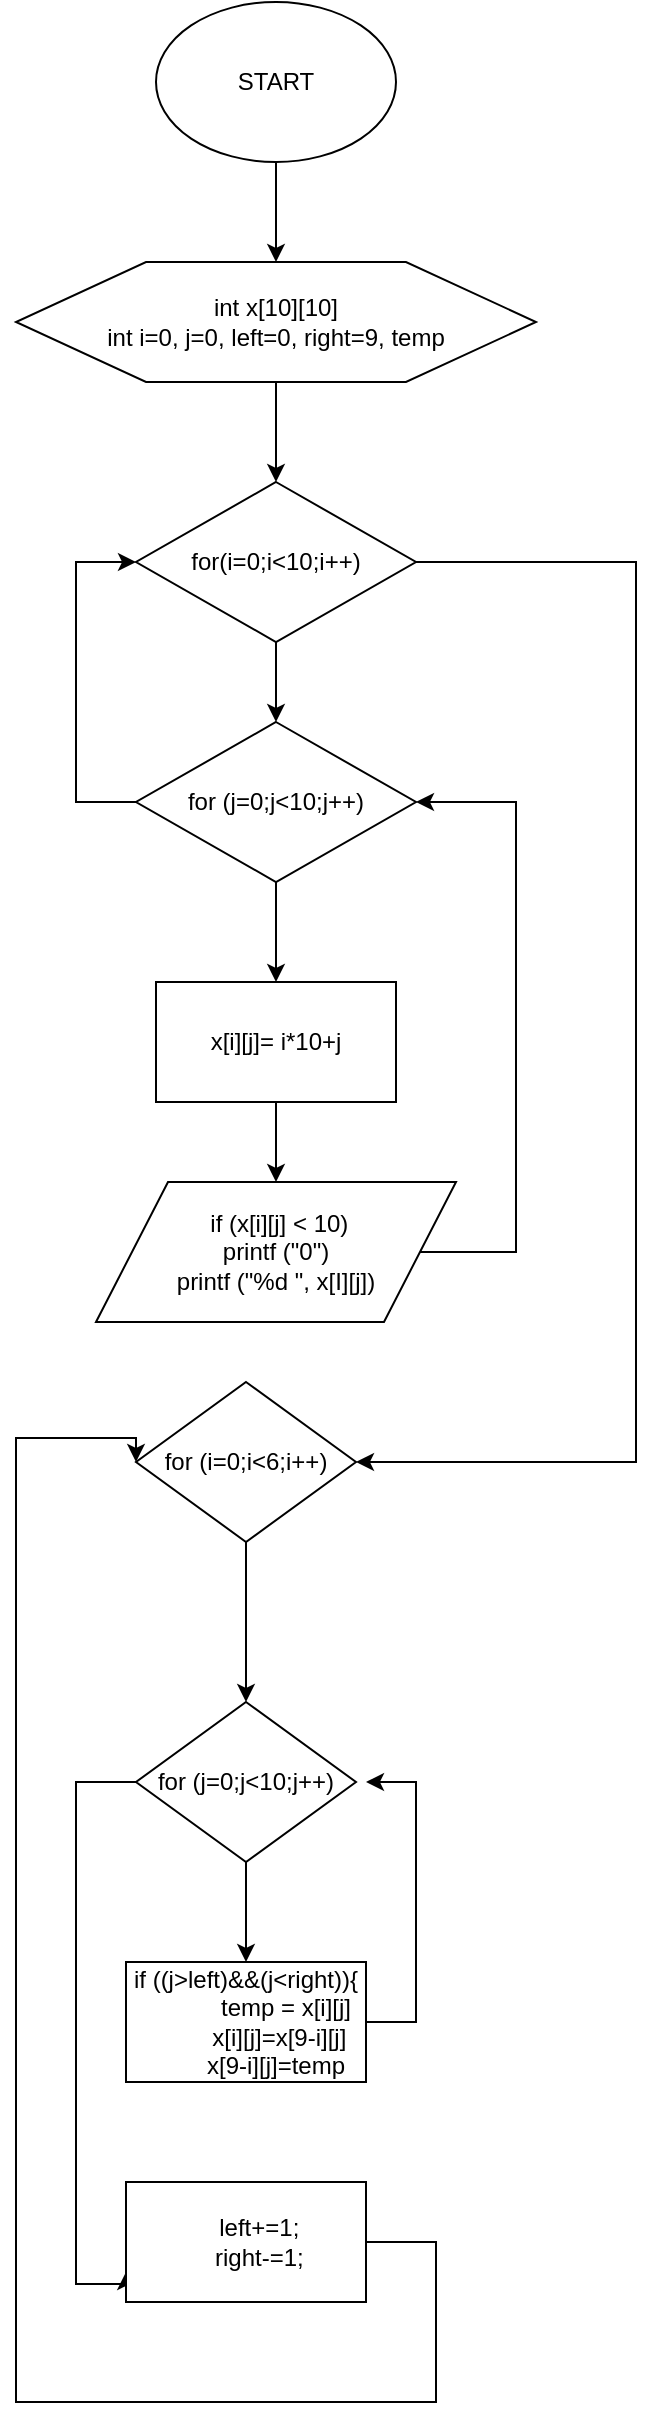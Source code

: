 <mxfile version="12.8.1"><diagram id="Ai_gP8CYMKHs-EGJZ-dn" name="Page-1"><mxGraphModel grid="1" dx="1493" dy="428" gridSize="10" guides="1" tooltips="1" connect="1" arrows="1" fold="1" page="1" pageScale="1" pageWidth="827" pageHeight="1169" math="0" shadow="0"><root><mxCell id="0"/><mxCell id="1" parent="0"/><mxCell id="h5xnxjB4VpKSOe4a0wZf-3" value="" parent="1" style="edgeStyle=orthogonalEdgeStyle;rounded=0;orthogonalLoop=1;jettySize=auto;html=1;" edge="1" source="h5xnxjB4VpKSOe4a0wZf-1" target="h5xnxjB4VpKSOe4a0wZf-2"><mxGeometry as="geometry" relative="1"/></mxCell><mxCell id="h5xnxjB4VpKSOe4a0wZf-1" value="START" parent="1" style="ellipse;whiteSpace=wrap;html=1;" vertex="1"><mxGeometry as="geometry" height="80" width="120" x="20" y="30"/></mxCell><mxCell id="h5xnxjB4VpKSOe4a0wZf-20" value="" parent="1" style="edgeStyle=orthogonalEdgeStyle;rounded=0;orthogonalLoop=1;jettySize=auto;html=1;" edge="1" source="h5xnxjB4VpKSOe4a0wZf-2" target="h5xnxjB4VpKSOe4a0wZf-6"><mxGeometry as="geometry" relative="1"/></mxCell><mxCell id="h5xnxjB4VpKSOe4a0wZf-2" value="int x[10][10]&lt;br&gt;int i=0, j=0, left=0, right=9, temp" parent="1" style="shape=hexagon;perimeter=hexagonPerimeter2;whiteSpace=wrap;html=1;" vertex="1"><mxGeometry as="geometry" height="60" width="260" x="-50" y="160"/></mxCell><mxCell id="h5xnxjB4VpKSOe4a0wZf-10" value="" parent="1" style="edgeStyle=orthogonalEdgeStyle;rounded=0;orthogonalLoop=1;jettySize=auto;html=1;" edge="1" source="h5xnxjB4VpKSOe4a0wZf-6" target="h5xnxjB4VpKSOe4a0wZf-9"><mxGeometry as="geometry" relative="1"/></mxCell><mxCell id="h5xnxjB4VpKSOe4a0wZf-24" value="" parent="1" style="edgeStyle=orthogonalEdgeStyle;rounded=0;orthogonalLoop=1;jettySize=auto;html=1;entryX=1;entryY=0.5;entryDx=0;entryDy=0;" edge="1" source="h5xnxjB4VpKSOe4a0wZf-6" target="h5xnxjB4VpKSOe4a0wZf-26"><mxGeometry as="geometry" relative="1"><mxPoint as="targetPoint" x="250" y="780"/><Array as="points"><mxPoint x="260" y="310"/><mxPoint x="260" y="760"/></Array></mxGeometry></mxCell><mxCell id="h5xnxjB4VpKSOe4a0wZf-6" value="for(i=0;i&amp;lt;10;i++)" parent="1" style="rhombus;whiteSpace=wrap;html=1;" vertex="1"><mxGeometry as="geometry" height="80" width="140" x="10" y="270"/></mxCell><mxCell id="h5xnxjB4VpKSOe4a0wZf-15" value="" parent="1" style="edgeStyle=orthogonalEdgeStyle;rounded=0;orthogonalLoop=1;jettySize=auto;html=1;" edge="1" source="h5xnxjB4VpKSOe4a0wZf-9" target="h5xnxjB4VpKSOe4a0wZf-14"><mxGeometry as="geometry" relative="1"/></mxCell><mxCell id="h5xnxjB4VpKSOe4a0wZf-22" value="" parent="1" style="edgeStyle=orthogonalEdgeStyle;rounded=0;orthogonalLoop=1;jettySize=auto;html=1;entryX=0;entryY=0.5;entryDx=0;entryDy=0;" edge="1" source="h5xnxjB4VpKSOe4a0wZf-9" target="h5xnxjB4VpKSOe4a0wZf-6"><mxGeometry as="geometry" relative="1"><mxPoint as="targetPoint" x="-10" y="310"/><Array as="points"><mxPoint x="-20" y="430"/><mxPoint x="-20" y="310"/></Array></mxGeometry></mxCell><mxCell id="h5xnxjB4VpKSOe4a0wZf-9" value="for (j=0;j&amp;lt;10;j++)" parent="1" style="rhombus;whiteSpace=wrap;html=1;" vertex="1"><mxGeometry as="geometry" height="80" width="140" x="10" y="390"/></mxCell><mxCell id="h5xnxjB4VpKSOe4a0wZf-17" value="" parent="1" style="edgeStyle=orthogonalEdgeStyle;rounded=0;orthogonalLoop=1;jettySize=auto;html=1;" edge="1" source="h5xnxjB4VpKSOe4a0wZf-14" target="h5xnxjB4VpKSOe4a0wZf-16"><mxGeometry as="geometry" relative="1"/></mxCell><mxCell id="h5xnxjB4VpKSOe4a0wZf-14" value="x[i][j]= i*10+j" parent="1" style="rounded=0;whiteSpace=wrap;html=1;" vertex="1"><mxGeometry as="geometry" height="60" width="120" x="20" y="520"/></mxCell><mxCell id="h5xnxjB4VpKSOe4a0wZf-19" value="" parent="1" style="edgeStyle=orthogonalEdgeStyle;rounded=0;orthogonalLoop=1;jettySize=auto;html=1;" edge="1" source="h5xnxjB4VpKSOe4a0wZf-16"><mxGeometry as="geometry" relative="1"><mxPoint as="targetPoint" x="150" y="430"/><Array as="points"><mxPoint x="200" y="655"/><mxPoint x="200" y="430"/><mxPoint x="152" y="430"/></Array></mxGeometry></mxCell><mxCell id="h5xnxjB4VpKSOe4a0wZf-16" value="&amp;nbsp;if (x[i][j] &amp;lt; 10)&lt;br&gt;printf (&quot;0&quot;)&lt;br&gt;printf (&quot;%d &quot;, x[I][j])" parent="1" style="shape=parallelogram;perimeter=parallelogramPerimeter;whiteSpace=wrap;html=1;" vertex="1"><mxGeometry as="geometry" height="70" width="180" x="-10" y="620"/></mxCell><mxCell id="h5xnxjB4VpKSOe4a0wZf-28" value="" parent="1" style="edgeStyle=orthogonalEdgeStyle;rounded=0;orthogonalLoop=1;jettySize=auto;html=1;" edge="1" source="h5xnxjB4VpKSOe4a0wZf-26" target="h5xnxjB4VpKSOe4a0wZf-27"><mxGeometry as="geometry" relative="1"/></mxCell><mxCell id="h5xnxjB4VpKSOe4a0wZf-26" value="for (i=0;i&amp;lt;6;i++)" parent="1" style="rhombus;whiteSpace=wrap;html=1;" vertex="1"><mxGeometry as="geometry" height="80" width="110" x="10" y="720"/></mxCell><mxCell id="h5xnxjB4VpKSOe4a0wZf-31" value="" parent="1" style="edgeStyle=orthogonalEdgeStyle;rounded=0;orthogonalLoop=1;jettySize=auto;html=1;" edge="1" source="h5xnxjB4VpKSOe4a0wZf-27" target="h5xnxjB4VpKSOe4a0wZf-30"><mxGeometry as="geometry" relative="1"/></mxCell><mxCell id="h5xnxjB4VpKSOe4a0wZf-36" value="" parent="1" style="edgeStyle=orthogonalEdgeStyle;rounded=0;orthogonalLoop=1;jettySize=auto;html=1;entryX=0;entryY=0.75;entryDx=0;entryDy=0;" edge="1" source="h5xnxjB4VpKSOe4a0wZf-27" target="h5xnxjB4VpKSOe4a0wZf-34"><mxGeometry as="geometry" relative="1"><mxPoint as="targetPoint" x="-10" y="1171"/><Array as="points"><mxPoint x="-20" y="920"/><mxPoint x="-20" y="1171"/><mxPoint x="5" y="1171"/></Array></mxGeometry></mxCell><mxCell id="h5xnxjB4VpKSOe4a0wZf-27" value="for (j=0;j&amp;lt;10;j++)" parent="1" style="rhombus;whiteSpace=wrap;html=1;" vertex="1"><mxGeometry as="geometry" height="80" width="110" x="10" y="880"/></mxCell><mxCell id="h5xnxjB4VpKSOe4a0wZf-33" value="" parent="1" style="edgeStyle=orthogonalEdgeStyle;rounded=0;orthogonalLoop=1;jettySize=auto;html=1;" edge="1" source="h5xnxjB4VpKSOe4a0wZf-30"><mxGeometry as="geometry" relative="1"><mxPoint as="targetPoint" x="125" y="920"/><Array as="points"><mxPoint x="150" y="1040"/><mxPoint x="150" y="920"/></Array></mxGeometry></mxCell><mxCell id="h5xnxjB4VpKSOe4a0wZf-30" value="if ((j&amp;gt;left)&amp;amp;&amp;amp;(j&amp;lt;right)){&lt;br&gt;&amp;nbsp;&amp;nbsp;&amp;nbsp;&amp;nbsp;&amp;nbsp;&amp;nbsp;&amp;nbsp;&amp;nbsp;&amp;nbsp;&amp;nbsp;&amp;nbsp; temp = x[i][j]&lt;br&gt;&amp;nbsp;&amp;nbsp;&amp;nbsp;&amp;nbsp;&amp;nbsp;&amp;nbsp;&amp;nbsp;&amp;nbsp;&amp;nbsp;&amp;nbsp;&amp;nbsp; x[i][j]=x[9-i][j] &amp;nbsp; &amp;nbsp; &amp;nbsp; &amp;nbsp; &amp;nbsp;&amp;nbsp; x[9-i][j]=temp" parent="1" style="rounded=0;whiteSpace=wrap;html=1;" vertex="1"><mxGeometry as="geometry" height="60" width="120" x="5" y="1010"/></mxCell><mxCell id="h5xnxjB4VpKSOe4a0wZf-38" value="" parent="1" style="edgeStyle=orthogonalEdgeStyle;rounded=0;orthogonalLoop=1;jettySize=auto;html=1;entryX=0;entryY=0.5;entryDx=0;entryDy=0;" edge="1" source="h5xnxjB4VpKSOe4a0wZf-34" target="h5xnxjB4VpKSOe4a0wZf-26"><mxGeometry as="geometry" relative="1"><mxPoint as="targetPoint" x="-40" y="748"/><Array as="points"><mxPoint x="160" y="1150"/><mxPoint x="160" y="1230"/><mxPoint x="-50" y="1230"/><mxPoint x="-50" y="748"/><mxPoint x="10" y="748"/></Array></mxGeometry></mxCell><mxCell id="h5xnxjB4VpKSOe4a0wZf-34" value="&amp;nbsp;&amp;nbsp;&amp;nbsp; left+=1;&lt;br&gt;&amp;nbsp;&amp;nbsp;&amp;nbsp; right-=1;" parent="1" style="rounded=0;whiteSpace=wrap;html=1;" vertex="1"><mxGeometry as="geometry" height="60" width="120" x="5" y="1120"/></mxCell></root></mxGraphModel></diagram></mxfile>